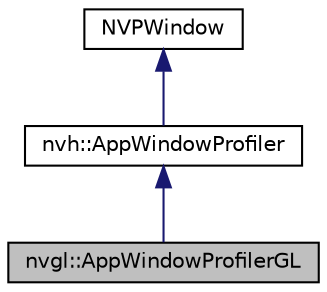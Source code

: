 digraph "nvgl::AppWindowProfilerGL"
{
 // LATEX_PDF_SIZE
  edge [fontname="Helvetica",fontsize="10",labelfontname="Helvetica",labelfontsize="10"];
  node [fontname="Helvetica",fontsize="10",shape=record];
  Node1 [label="nvgl::AppWindowProfilerGL",height=0.2,width=0.4,color="black", fillcolor="grey75", style="filled", fontcolor="black",tooltip=" "];
  Node2 -> Node1 [dir="back",color="midnightblue",fontsize="10",style="solid",fontname="Helvetica"];
  Node2 [label="nvh::AppWindowProfiler",height=0.2,width=0.4,color="black", fillcolor="white", style="filled",URL="$classnvh_1_1_app_window_profiler.html",tooltip=" "];
  Node3 -> Node2 [dir="back",color="midnightblue",fontsize="10",style="solid",fontname="Helvetica"];
  Node3 [label="NVPWindow",height=0.2,width=0.4,color="black", fillcolor="white", style="filled",URL="$class_n_v_p_window.html",tooltip=" "];
}

